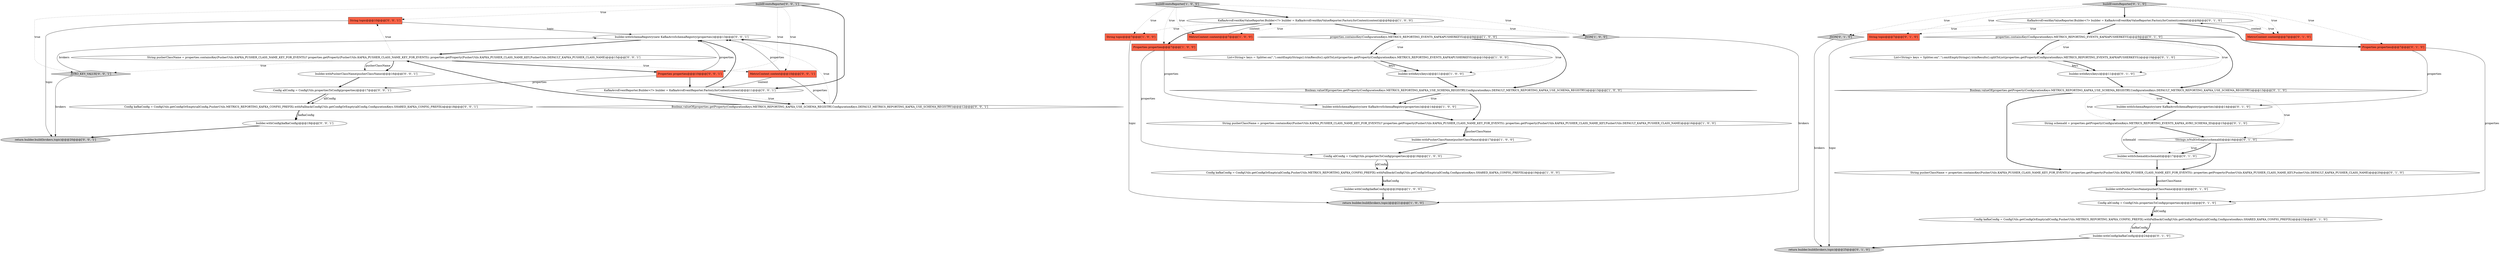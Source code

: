 digraph {
41 [style = filled, label = "String topic@@@10@@@['0', '0', '1']", fillcolor = tomato, shape = box image = "AAA0AAABBB3BBB"];
50 [style = filled, label = "buildEventsReporter['0', '0', '1']", fillcolor = lightgray, shape = diamond image = "AAA0AAABBB3BBB"];
1 [style = filled, label = "KafkaAvroEventKeyValueReporter.Builder<?> builder = KafkaAvroEventKeyValueReporter.Factory.forContext(context)@@@8@@@['1', '0', '0']", fillcolor = white, shape = ellipse image = "AAA0AAABBB1BBB"];
39 [style = filled, label = "KafkaAvroEventReporter.Builder<?> builder = KafkaAvroEventReporter.Factory.forContext(context)@@@11@@@['0', '0', '1']", fillcolor = white, shape = ellipse image = "AAA0AAABBB3BBB"];
44 [style = filled, label = "Boolean.valueOf(properties.getProperty(ConfigurationKeys.METRICS_REPORTING_KAFKA_USE_SCHEMA_REGISTRY,ConfigurationKeys.DEFAULT_METRICS_REPORTING_KAFKA_USE_SCHEMA_REGISTRY))@@@12@@@['0', '0', '1']", fillcolor = white, shape = diamond image = "AAA0AAABBB3BBB"];
45 [style = filled, label = "Config allConfig = ConfigUtils.propertiesToConfig(properties)@@@17@@@['0', '0', '1']", fillcolor = white, shape = ellipse image = "AAA0AAABBB3BBB"];
34 [style = filled, label = "List<String> keys = Splitter.on(\",\").omitEmptyStrings().trimResults().splitToList(properties.getProperty(ConfigurationKeys.METRICS_REPORTING_EVENTS_KAFKAPUSHERKEYS))@@@10@@@['0', '1', '0']", fillcolor = white, shape = ellipse image = "AAA0AAABBB2BBB"];
25 [style = filled, label = "String pusherClassName = properties.containsKey(PusherUtils.KAFKA_PUSHER_CLASS_NAME_KEY_FOR_EVENTS)? properties.getProperty(PusherUtils.KAFKA_PUSHER_CLASS_NAME_KEY_FOR_EVENTS): properties.getProperty(PusherUtils.KAFKA_PUSHER_CLASS_NAME_KEY,PusherUtils.DEFAULT_KAFKA_PUSHER_CLASS_NAME)@@@20@@@['0', '1', '0']", fillcolor = white, shape = ellipse image = "AAA0AAABBB2BBB"];
22 [style = filled, label = "builder.withSchemaId(schemaId)@@@17@@@['0', '1', '0']", fillcolor = white, shape = ellipse image = "AAA0AAABBB2BBB"];
29 [style = filled, label = "builder.withKeys(keys)@@@11@@@['0', '1', '0']", fillcolor = white, shape = ellipse image = "AAA0AAABBB2BBB"];
47 [style = filled, label = "builder.withConfig(kafkaConfig)@@@19@@@['0', '0', '1']", fillcolor = white, shape = ellipse image = "AAA0AAABBB3BBB"];
3 [style = filled, label = "MetricContext context@@@7@@@['1', '0', '0']", fillcolor = tomato, shape = box image = "AAA0AAABBB1BBB"];
4 [style = filled, label = "Properties properties@@@7@@@['1', '0', '0']", fillcolor = tomato, shape = box image = "AAA0AAABBB1BBB"];
27 [style = filled, label = "buildEventsReporter['0', '1', '0']", fillcolor = lightgray, shape = diamond image = "AAA0AAABBB2BBB"];
16 [style = filled, label = "builder.withConfig(kafkaConfig)@@@20@@@['1', '0', '0']", fillcolor = white, shape = ellipse image = "AAA0AAABBB1BBB"];
33 [style = filled, label = "!Strings.isNullOrEmpty(schemaId)@@@16@@@['0', '1', '0']", fillcolor = white, shape = diamond image = "AAA0AAABBB2BBB"];
17 [style = filled, label = "JSON['0', '1', '0']", fillcolor = lightgray, shape = diamond image = "AAA0AAABBB2BBB"];
2 [style = filled, label = "String topic@@@7@@@['1', '0', '0']", fillcolor = tomato, shape = box image = "AAA0AAABBB1BBB"];
8 [style = filled, label = "Config kafkaConfig = ConfigUtils.getConfigOrEmpty(allConfig,PusherUtils.METRICS_REPORTING_KAFKA_CONFIG_PREFIX).withFallback(ConfigUtils.getConfigOrEmpty(allConfig,ConfigurationKeys.SHARED_KAFKA_CONFIG_PREFIX))@@@19@@@['1', '0', '0']", fillcolor = white, shape = ellipse image = "AAA0AAABBB1BBB"];
20 [style = filled, label = "KafkaAvroEventKeyValueReporter.Builder<?> builder = KafkaAvroEventKeyValueReporter.Factory.forContext(context)@@@8@@@['0', '1', '0']", fillcolor = white, shape = ellipse image = "AAA0AAABBB2BBB"];
37 [style = filled, label = "AVRO_KEY_VALUE['0', '0', '1']", fillcolor = lightgray, shape = diamond image = "AAA0AAABBB3BBB"];
15 [style = filled, label = "Boolean.valueOf(properties.getProperty(ConfigurationKeys.METRICS_REPORTING_KAFKA_USE_SCHEMA_REGISTRY,ConfigurationKeys.DEFAULT_METRICS_REPORTING_KAFKA_USE_SCHEMA_REGISTRY))@@@13@@@['1', '0', '0']", fillcolor = white, shape = diamond image = "AAA0AAABBB1BBB"];
36 [style = filled, label = "builder.withConfig(kafkaConfig)@@@24@@@['0', '1', '0']", fillcolor = white, shape = ellipse image = "AAA0AAABBB2BBB"];
18 [style = filled, label = "MetricContext context@@@7@@@['0', '1', '0']", fillcolor = tomato, shape = box image = "AAA0AAABBB2BBB"];
19 [style = filled, label = "Properties properties@@@7@@@['0', '1', '0']", fillcolor = tomato, shape = box image = "AAA0AAABBB2BBB"];
21 [style = filled, label = "String topic@@@7@@@['0', '1', '0']", fillcolor = tomato, shape = box image = "AAA0AAABBB2BBB"];
32 [style = filled, label = "Config kafkaConfig = ConfigUtils.getConfigOrEmpty(allConfig,PusherUtils.METRICS_REPORTING_KAFKA_CONFIG_PREFIX).withFallback(ConfigUtils.getConfigOrEmpty(allConfig,ConfigurationKeys.SHARED_KAFKA_CONFIG_PREFIX))@@@23@@@['0', '1', '0']", fillcolor = white, shape = ellipse image = "AAA0AAABBB2BBB"];
6 [style = filled, label = "properties.containsKey(ConfigurationKeys.METRICS_REPORTING_EVENTS_KAFKAPUSHERKEYS)@@@9@@@['1', '0', '0']", fillcolor = white, shape = diamond image = "AAA0AAABBB1BBB"];
30 [style = filled, label = "return builder.build(brokers,topic)@@@25@@@['0', '1', '0']", fillcolor = lightgray, shape = ellipse image = "AAA0AAABBB2BBB"];
40 [style = filled, label = "MetricContext context@@@10@@@['0', '0', '1']", fillcolor = tomato, shape = box image = "AAA0AAABBB3BBB"];
48 [style = filled, label = "builder.withPusherClassName(pusherClassName)@@@16@@@['0', '0', '1']", fillcolor = white, shape = ellipse image = "AAA0AAABBB3BBB"];
35 [style = filled, label = "String schemaId = properties.getProperty(ConfigurationKeys.METRICS_REPORTING_EVENTS_KAFKA_AVRO_SCHEMA_ID)@@@15@@@['0', '1', '0']", fillcolor = white, shape = ellipse image = "AAA0AAABBB2BBB"];
31 [style = filled, label = "builder.withPusherClassName(pusherClassName)@@@21@@@['0', '1', '0']", fillcolor = white, shape = ellipse image = "AAA0AAABBB2BBB"];
11 [style = filled, label = "builder.withPusherClassName(pusherClassName)@@@17@@@['1', '0', '0']", fillcolor = white, shape = ellipse image = "AAA0AAABBB1BBB"];
5 [style = filled, label = "buildEventsReporter['1', '0', '0']", fillcolor = lightgray, shape = diamond image = "AAA0AAABBB1BBB"];
13 [style = filled, label = "Config allConfig = ConfigUtils.propertiesToConfig(properties)@@@18@@@['1', '0', '0']", fillcolor = white, shape = ellipse image = "AAA0AAABBB1BBB"];
24 [style = filled, label = "properties.containsKey(ConfigurationKeys.METRICS_REPORTING_EVENTS_KAFKAPUSHERKEYS)@@@9@@@['0', '1', '0']", fillcolor = white, shape = diamond image = "AAA0AAABBB2BBB"];
42 [style = filled, label = "Properties properties@@@10@@@['0', '0', '1']", fillcolor = tomato, shape = box image = "AAA0AAABBB3BBB"];
38 [style = filled, label = "builder.withSchemaRegistry(new KafkaAvroSchemaRegistry(properties))@@@13@@@['0', '0', '1']", fillcolor = white, shape = ellipse image = "AAA0AAABBB3BBB"];
26 [style = filled, label = "Boolean.valueOf(properties.getProperty(ConfigurationKeys.METRICS_REPORTING_KAFKA_USE_SCHEMA_REGISTRY,ConfigurationKeys.DEFAULT_METRICS_REPORTING_KAFKA_USE_SCHEMA_REGISTRY))@@@13@@@['0', '1', '0']", fillcolor = white, shape = diamond image = "AAA0AAABBB2BBB"];
46 [style = filled, label = "return builder.build(brokers,topic)@@@20@@@['0', '0', '1']", fillcolor = lightgray, shape = ellipse image = "AAA0AAABBB3BBB"];
12 [style = filled, label = "String pusherClassName = properties.containsKey(PusherUtils.KAFKA_PUSHER_CLASS_NAME_KEY_FOR_EVENTS)? properties.getProperty(PusherUtils.KAFKA_PUSHER_CLASS_NAME_KEY_FOR_EVENTS): properties.getProperty(PusherUtils.KAFKA_PUSHER_CLASS_NAME_KEY,PusherUtils.DEFAULT_KAFKA_PUSHER_CLASS_NAME)@@@16@@@['1', '0', '0']", fillcolor = white, shape = ellipse image = "AAA0AAABBB1BBB"];
10 [style = filled, label = "builder.withKeys(keys)@@@11@@@['1', '0', '0']", fillcolor = white, shape = ellipse image = "AAA0AAABBB1BBB"];
23 [style = filled, label = "Config allConfig = ConfigUtils.propertiesToConfig(properties)@@@22@@@['0', '1', '0']", fillcolor = white, shape = ellipse image = "AAA0AAABBB2BBB"];
14 [style = filled, label = "return builder.build(brokers,topic)@@@21@@@['1', '0', '0']", fillcolor = lightgray, shape = ellipse image = "AAA0AAABBB1BBB"];
43 [style = filled, label = "String pusherClassName = properties.containsKey(PusherUtils.KAFKA_PUSHER_CLASS_NAME_KEY_FOR_EVENTS)? properties.getProperty(PusherUtils.KAFKA_PUSHER_CLASS_NAME_KEY_FOR_EVENTS): properties.getProperty(PusherUtils.KAFKA_PUSHER_CLASS_NAME_KEY,PusherUtils.DEFAULT_KAFKA_PUSHER_CLASS_NAME)@@@15@@@['0', '0', '1']", fillcolor = white, shape = ellipse image = "AAA0AAABBB3BBB"];
28 [style = filled, label = "builder.withSchemaRegistry(new KafkaAvroSchemaRegistry(properties))@@@14@@@['0', '1', '0']", fillcolor = white, shape = ellipse image = "AAA0AAABBB2BBB"];
49 [style = filled, label = "Config kafkaConfig = ConfigUtils.getConfigOrEmpty(allConfig,PusherUtils.METRICS_REPORTING_KAFKA_CONFIG_PREFIX).withFallback(ConfigUtils.getConfigOrEmpty(allConfig,ConfigurationKeys.SHARED_KAFKA_CONFIG_PREFIX))@@@18@@@['0', '0', '1']", fillcolor = white, shape = ellipse image = "AAA0AAABBB3BBB"];
0 [style = filled, label = "JSON['1', '0', '0']", fillcolor = lightgray, shape = diamond image = "AAA0AAABBB1BBB"];
9 [style = filled, label = "List<String> keys = Splitter.on(\",\").omitEmptyStrings().trimResults().splitToList(properties.getProperty(ConfigurationKeys.METRICS_REPORTING_EVENTS_KAFKAPUSHERKEYS))@@@10@@@['1', '0', '0']", fillcolor = white, shape = ellipse image = "AAA0AAABBB1BBB"];
7 [style = filled, label = "builder.withSchemaRegistry(new KafkaAvroSchemaRegistry(properties))@@@14@@@['1', '0', '0']", fillcolor = white, shape = ellipse image = "AAA0AAABBB1BBB"];
27->18 [style = dotted, label="true"];
35->33 [style = bold, label=""];
40->39 [style = solid, label="context"];
43->41 [style = dotted, label="true"];
23->32 [style = bold, label=""];
42->45 [style = solid, label="properties"];
43->48 [style = bold, label=""];
20->21 [style = dotted, label="true"];
1->0 [style = dotted, label="true"];
50->40 [style = dotted, label="true"];
36->30 [style = bold, label=""];
20->18 [style = dotted, label="true"];
5->3 [style = dotted, label="true"];
4->7 [style = solid, label="properties"];
5->1 [style = bold, label=""];
24->34 [style = dotted, label="true"];
33->22 [style = dotted, label="true"];
5->4 [style = dotted, label="true"];
2->14 [style = solid, label="topic"];
34->29 [style = solid, label="keys"];
25->31 [style = solid, label="pusherClassName"];
43->42 [style = bold, label=""];
19->23 [style = solid, label="properties"];
26->25 [style = bold, label=""];
6->10 [style = dotted, label="true"];
49->47 [style = solid, label="kafkaConfig"];
48->45 [style = bold, label=""];
49->47 [style = bold, label=""];
24->29 [style = dotted, label="true"];
43->40 [style = dotted, label="true"];
15->7 [style = dotted, label="true"];
10->15 [style = bold, label=""];
34->29 [style = bold, label=""];
50->39 [style = bold, label=""];
50->41 [style = dotted, label="true"];
31->23 [style = bold, label=""];
8->16 [style = bold, label=""];
5->0 [style = dotted, label="true"];
44->43 [style = bold, label=""];
6->15 [style = bold, label=""];
39->44 [style = dotted, label="true"];
47->46 [style = bold, label=""];
15->7 [style = bold, label=""];
27->20 [style = bold, label=""];
8->16 [style = solid, label="kafkaConfig"];
38->43 [style = bold, label=""];
17->30 [style = solid, label="brokers"];
7->12 [style = bold, label=""];
22->25 [style = bold, label=""];
11->13 [style = bold, label=""];
1->4 [style = bold, label=""];
37->38 [style = solid, label="brokers"];
1->2 [style = dotted, label="true"];
42->38 [style = solid, label="properties"];
23->32 [style = solid, label="allConfig"];
24->26 [style = bold, label=""];
39->44 [style = bold, label=""];
0->14 [style = solid, label="brokers"];
9->10 [style = bold, label=""];
19->28 [style = solid, label="properties"];
13->8 [style = solid, label="allConfig"];
50->37 [style = dotted, label="true"];
43->48 [style = solid, label="pusherClassName"];
15->12 [style = bold, label=""];
40->44 [style = solid, label="properties"];
12->11 [style = solid, label="pusherClassName"];
20->17 [style = dotted, label="true"];
27->21 [style = dotted, label="true"];
32->36 [style = solid, label="kafkaConfig"];
27->19 [style = dotted, label="true"];
41->46 [style = solid, label="topic"];
20->19 [style = bold, label=""];
43->37 [style = dotted, label="true"];
1->3 [style = dotted, label="true"];
26->33 [style = dotted, label="true"];
26->28 [style = bold, label=""];
18->20 [style = solid, label="context"];
20->24 [style = bold, label=""];
6->9 [style = dotted, label="true"];
25->31 [style = bold, label=""];
21->30 [style = solid, label="topic"];
13->8 [style = bold, label=""];
5->2 [style = dotted, label="true"];
3->1 [style = solid, label="context"];
44->38 [style = dotted, label="true"];
42->39 [style = bold, label=""];
50->42 [style = dotted, label="true"];
28->35 [style = bold, label=""];
24->34 [style = bold, label=""];
26->28 [style = dotted, label="true"];
35->22 [style = solid, label="schemaId"];
37->46 [style = solid, label="brokers"];
27->17 [style = dotted, label="true"];
39->38 [style = bold, label=""];
9->10 [style = solid, label="keys"];
1->6 [style = bold, label=""];
45->49 [style = bold, label=""];
6->9 [style = bold, label=""];
32->36 [style = bold, label=""];
44->38 [style = bold, label=""];
33->22 [style = bold, label=""];
4->13 [style = solid, label="properties"];
45->49 [style = solid, label="allConfig"];
16->14 [style = bold, label=""];
40->38 [style = solid, label="properties"];
12->11 [style = bold, label=""];
41->38 [style = solid, label="topic"];
33->25 [style = bold, label=""];
26->35 [style = dotted, label="true"];
29->26 [style = bold, label=""];
}
